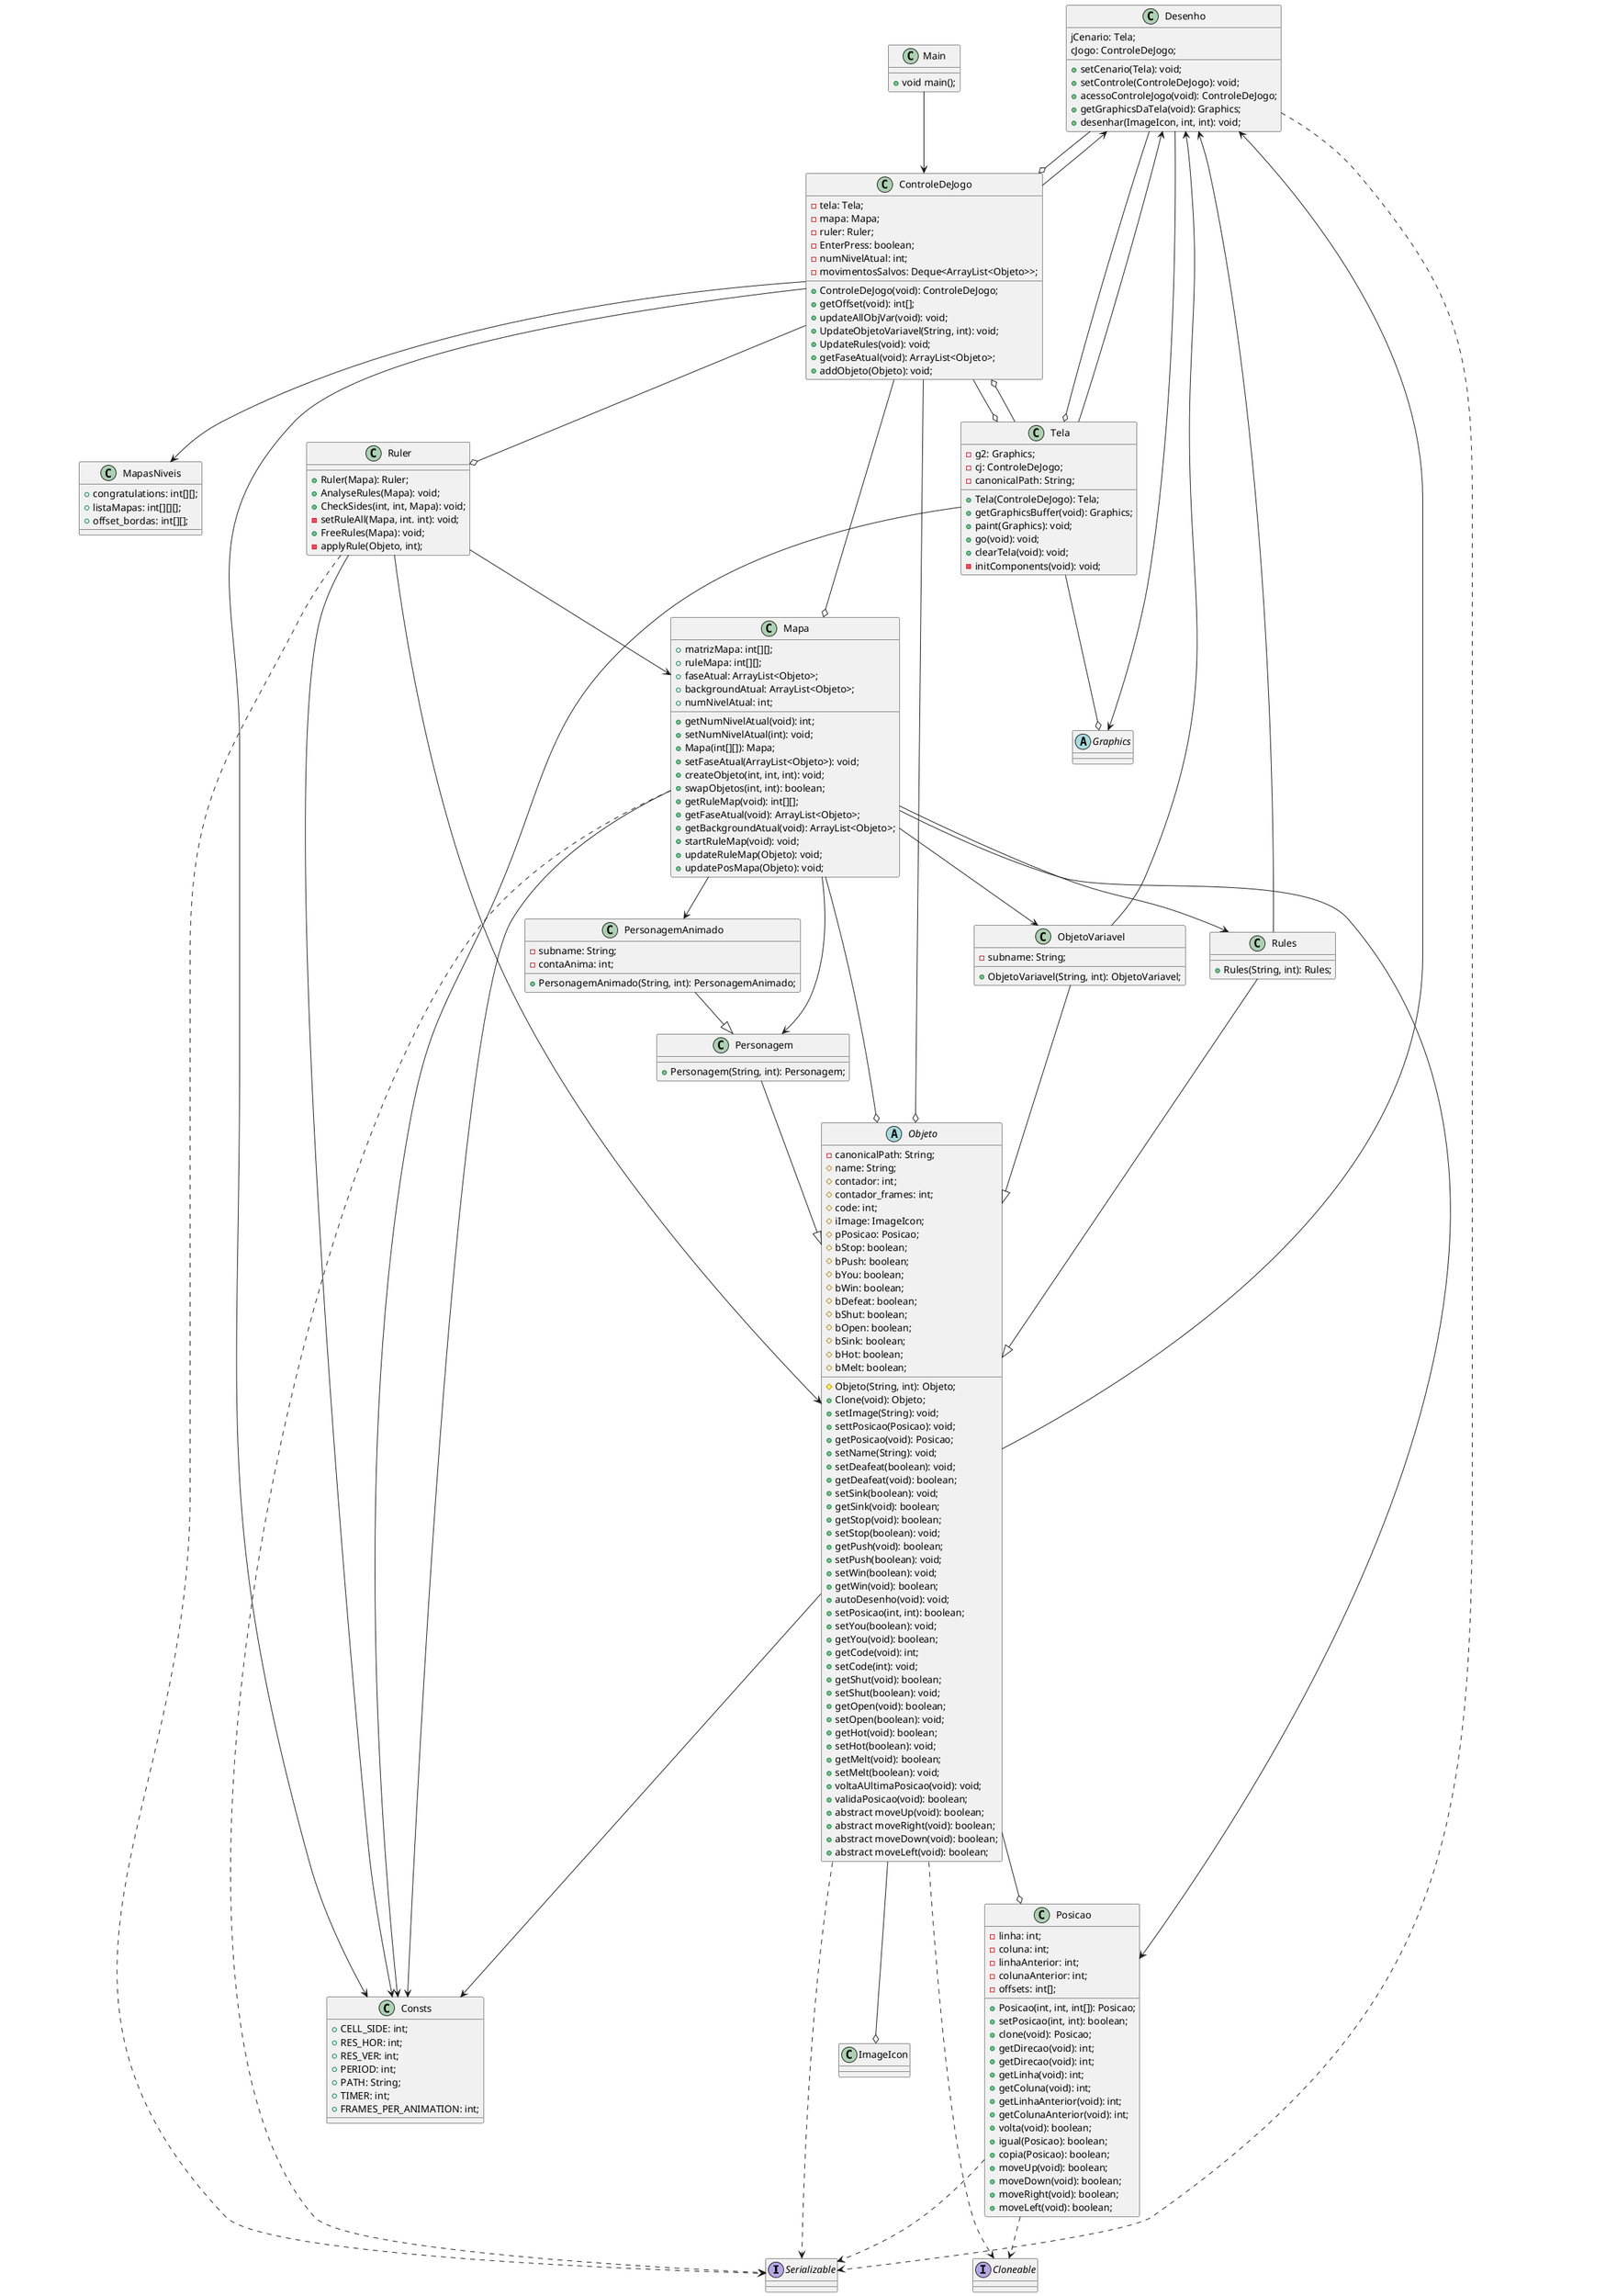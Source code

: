 @startuml

interface Serializable
interface Cloneable
abstract class Graphics
class ImageIcon

class Main{
    +void main();
}

class Consts{
    + CELL_SIDE: int;
    + RES_HOR: int;
    + RES_VER: int;
    + PERIOD: int;
    + PATH: String;
    + TIMER: int;
    + FRAMES_PER_ANIMATION: int;
}

class Desenho{
    jCenario: Tela;
    cJogo: ControleDeJogo;

    + setCenario(Tela): void; 
    + setControle(ControleDeJogo): void;
    + acessoControleJogo(void): ControleDeJogo;
    + getGraphicsDaTela(void): Graphics;
    + desenhar(ImageIcon, int, int): void;
}

class Posicao{
    - linha: int;
    - coluna: int;
    - linhaAnterior: int;
    - colunaAnterior: int;
    - offsets: int[];
    
    + Posicao(int, int, int[]): Posicao;
    + setPosicao(int, int): boolean;
    + clone(void): Posicao;
    + getDirecao(void): int;
    + getDirecao(void): int;
    + getLinha(void): int;
    + getColuna(void): int;
    + getLinhaAnterior(void): int;
    + getColunaAnterior(void): int;
    + volta(void): boolean;
    + igual(Posicao): boolean;
    + copia(Posicao): boolean;
    + moveUp(void): boolean;
    + moveDown(void): boolean;
    + moveRight(void): boolean;
    + moveLeft(void): boolean;
}

class ControleDeJogo{
    - tela: Tela;
    - mapa: Mapa;
    - ruler: Ruler;
    - EnterPress: boolean;
    - numNivelAtual: int;
    - movimentosSalvos: Deque<ArrayList<Objeto>>;

    + ControleDeJogo(void): ControleDeJogo;
    + getOffset(void): int[];
    + updateAllObjVar(void): void;
    + UpdateObjetoVariavel(String, int): void;
    + UpdateRules(void): void;
    + getFaseAtual(void): ArrayList<Objeto>;
    + addObjeto(Objeto): void;
}

class Ruler{
    + Ruler(Mapa): Ruler; 
    + AnalyseRules(Mapa): void;
    + CheckSides(int, int, Mapa): void;
    - setRuleAll(Mapa, int. int): void;
    + FreeRules(Mapa): void;
    - applyRule(Objeto, int);
}

class Tela{
    - g2: Graphics;
    - cj: ControleDeJogo;
    - canonicalPath: String;
    
    + Tela(ControleDeJogo): Tela;
    + getGraphicsBuffer(void): Graphics;
    + paint(Graphics): void;
    + go(void): void;
    + clearTela(void): void;
    - initComponents(void): void;
}

class Mapa{
    + matrizMapa: int[][];
    + ruleMapa: int[][];
    + faseAtual: ArrayList<Objeto>;
    + backgroundAtual: ArrayList<Objeto>;
    + numNivelAtual: int;
    
    + getNumNivelAtual(void): int;
    + setNumNivelAtual(int): void;
    + Mapa(int[][]): Mapa;
    + setFaseAtual(ArrayList<Objeto>): void;
    + createObjeto(int, int, int): void;
    + swapObjetos(int, int): boolean;
    + getRuleMap(void): int[][];
    + getFaseAtual(void): ArrayList<Objeto>;
    + getBackgroundAtual(void): ArrayList<Objeto>;
    + startRuleMap(void): void;
    + updateRuleMap(Objeto): void;
    + updatePosMapa(Objeto): void;
}

class MapasNiveis{
    + congratulations: int[][];
    + listaMapas: int[][][];
    + offset_bordas: int[][];
}

abstract class Objeto{
    - canonicalPath: String;
    # name: String;
    # contador: int;
    # contador_frames: int;
    # code: int;             
    # iImage: ImageIcon;
    # pPosicao: Posicao;
    # bStop: boolean;         
    # bPush: boolean;         
    # bYou: boolean;          
    # bWin: boolean;          
    # bDefeat: boolean;       
    # bShut: boolean;         
    # bOpen: boolean;         
    # bSink: boolean;         
    # bHot: boolean;          
    # bMelt: boolean;         
    
    # Objeto(String, int): Objeto;
    + Clone(void): Objeto;
    + setImage(String): void;
    + settPosicao(Posicao): void;
    + getPosicao(void): Posicao;
    + setName(String): void;
    + setDeafeat(boolean): void;
    + getDeafeat(void): boolean;
    + setSink(boolean): void;
    + getSink(void): boolean;
    + getStop(void): boolean;
    + setStop(boolean): void;
    + getPush(void): boolean;
    + setPush(boolean): void;
    + setWin(boolean): void;
    + getWin(void): boolean;
    + autoDesenho(void): void;
    + setPosicao(int, int): boolean;
    + setYou(boolean): void;
    + getYou(void): boolean;
    + getCode(void): int;
    + setCode(int): void;
    + getShut(void): boolean;
    + setShut(boolean): void;
    + getOpen(void): boolean;
    + setOpen(boolean): void;
    + getHot(void): boolean;
    + setHot(boolean): void; 
    + getMelt(void): boolean;
    + setMelt(boolean): void;
    + voltaAUltimaPosicao(void): void;
    + validaPosicao(void): boolean;
    + abstract moveUp(void): boolean;
    + abstract moveRight(void): boolean;
    + abstract moveDown(void): boolean;
    + abstract moveLeft(void): boolean;
}

class ObjetoVariavel{
    - subname: String;
    
    + ObjetoVariavel(String, int): ObjetoVariavel;
}

class Personagem{
    + Personagem(String, int): Personagem;
}

class PersonagemAnimado{
    - subname: String;
    - contaAnima: int;
    
    + PersonagemAnimado(String, int): PersonagemAnimado;
}

class Rules{
    + Rules(String, int): Rules;
}


Rules --> Desenho
Rules --|> Objeto

PersonagemAnimado --|> Personagem

Personagem --|> Objeto

ObjetoVariavel --> Desenho
ObjetoVariavel --|> Objeto

Objeto --> Consts
Objeto --> Desenho
Objeto --o Posicao
Objeto --o ImageIcon
Objeto ..> Cloneable
Objeto ..> Serializable

Mapa --> Consts
Mapa --> Posicao
Mapa --> Personagem
Mapa --> ObjetoVariavel
Mapa --> PersonagemAnimado
Mapa --> Rules
Mapa --o Objeto
Mapa ..> Serializable

Tela --> Consts
Tela --> Desenho
Tela --o ControleDeJogo
Tela --o Graphics

Ruler --> Consts
Ruler --> Mapa
Ruler --> Objeto
Ruler ..> Serializable

ControleDeJogo --> Consts
ControleDeJogo --> Desenho
ControleDeJogo --> MapasNiveis
ControleDeJogo --o Objeto
ControleDeJogo --o Ruler
ControleDeJogo --o Mapa
ControleDeJogo --o Tela

Posicao ..> Serializable
Posicao ..> Cloneable

Desenho --> Graphics
Desenho ..> Serializable 
Desenho --o ControleDeJogo
Desenho --o Tela

Main --> ControleDeJogo









@enduml
